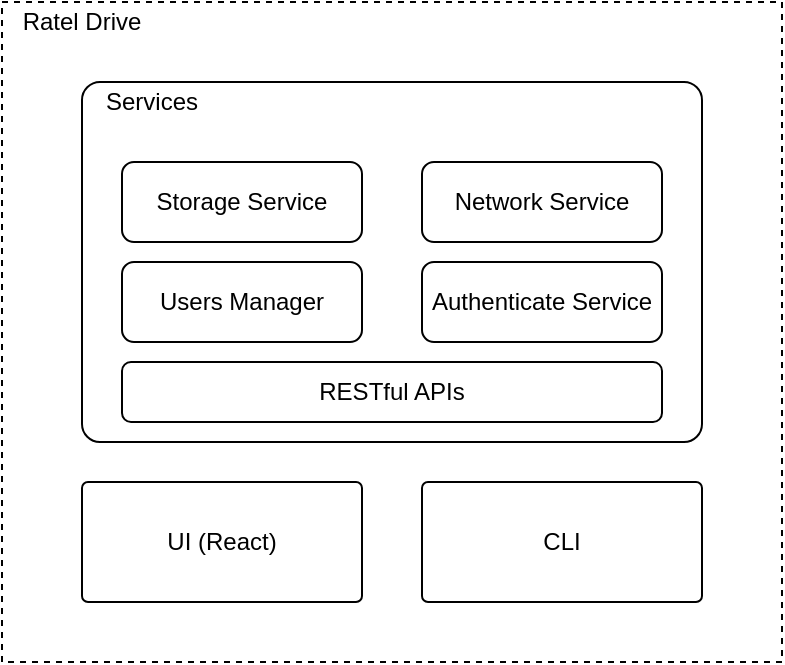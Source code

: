<mxfile version="13.10.0" type="embed">
    <diagram id="hwzJc7DG_CtgIjRME1h8" name="Ratel Drive">
        <mxGraphModel dx="741" dy="543" grid="1" gridSize="10" guides="1" tooltips="1" connect="1" arrows="1" fold="1" page="1" pageScale="1" pageWidth="850" pageHeight="1100" math="0" shadow="0">
            <root>
                <mxCell id="0"/>
                <mxCell id="1" parent="0"/>
                <mxCell id="5" value="" style="rounded=0;whiteSpace=wrap;html=1;fillColor=none;dashed=1;" parent="1" vertex="1">
                    <mxGeometry x="230" y="160" width="390" height="330" as="geometry"/>
                </mxCell>
                <mxCell id="2" value="" style="rounded=1;whiteSpace=wrap;html=1;arcSize=5;fillColor=none;" parent="1" vertex="1">
                    <mxGeometry x="270" y="200" width="310" height="180" as="geometry"/>
                </mxCell>
                <mxCell id="3" value="UI (React)" style="rounded=1;whiteSpace=wrap;html=1;arcSize=5;fillColor=none;" parent="1" vertex="1">
                    <mxGeometry x="270" y="400" width="140" height="60" as="geometry"/>
                </mxCell>
                <mxCell id="6" value="Ratel Drive" style="text;html=1;strokeColor=none;fillColor=none;align=center;verticalAlign=middle;whiteSpace=wrap;rounded=0;dashed=1;" parent="1" vertex="1">
                    <mxGeometry x="230" y="160" width="80" height="20" as="geometry"/>
                </mxCell>
                <mxCell id="7" value="Services" style="text;html=1;strokeColor=none;fillColor=none;align=center;verticalAlign=middle;whiteSpace=wrap;rounded=0;" parent="1" vertex="1">
                    <mxGeometry x="270" y="200" width="70" height="20" as="geometry"/>
                </mxCell>
                <mxCell id="8" value="RESTful APIs" style="rounded=1;whiteSpace=wrap;html=1;fillColor=none;perimeterSpacing=0;" parent="1" vertex="1">
                    <mxGeometry x="290" y="340" width="270" height="30" as="geometry"/>
                </mxCell>
                <mxCell id="9" value="CLI" style="rounded=1;whiteSpace=wrap;html=1;arcSize=5;fillColor=none;" parent="1" vertex="1">
                    <mxGeometry x="440" y="400" width="140" height="60" as="geometry"/>
                </mxCell>
                <mxCell id="10" value="Storage Service" style="rounded=1;whiteSpace=wrap;html=1;fillColor=none;perimeterSpacing=0;" parent="1" vertex="1">
                    <mxGeometry x="290" y="240" width="120" height="40" as="geometry"/>
                </mxCell>
                <mxCell id="11" value="Users Manager" style="rounded=1;whiteSpace=wrap;html=1;fillColor=none;perimeterSpacing=0;" parent="1" vertex="1">
                    <mxGeometry x="290" y="290" width="120" height="40" as="geometry"/>
                </mxCell>
                <mxCell id="12" value="Network Service" style="rounded=1;whiteSpace=wrap;html=1;fillColor=none;perimeterSpacing=0;" vertex="1" parent="1">
                    <mxGeometry x="440" y="240" width="120" height="40" as="geometry"/>
                </mxCell>
                <mxCell id="13" value="Authenticate Service" style="rounded=1;whiteSpace=wrap;html=1;fillColor=none;perimeterSpacing=0;" vertex="1" parent="1">
                    <mxGeometry x="440" y="290" width="120" height="40" as="geometry"/>
                </mxCell>
            </root>
        </mxGraphModel>
    </diagram>
</mxfile>